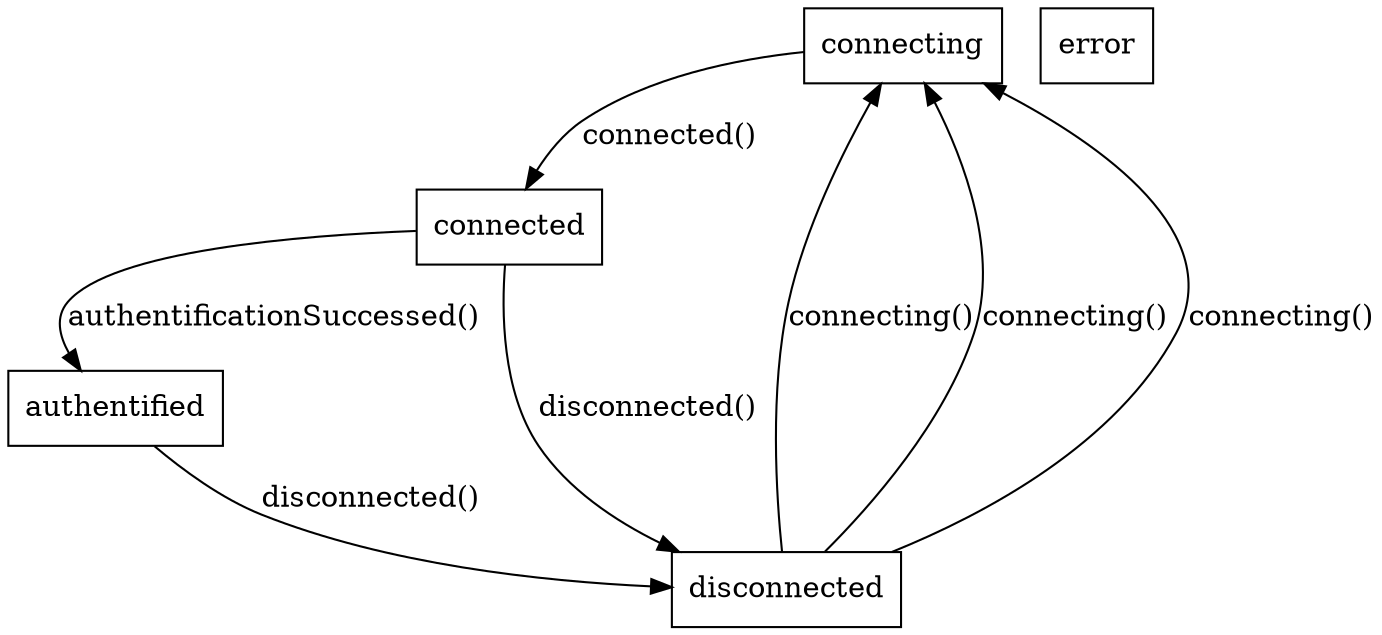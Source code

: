 digraph client {


node [shape=box]; connecting, connected, authentified,  disconnected, error;


disconnected -> connecting [label="connecting()"]
connecting -> connected [label="connected()"]
connected -> authentified [label="authentificationSuccessed()"]
authentified -> disconnected [label="disconnected()"]
connected -> disconnected [label="disconnected()"]
disconnected -> connecting [label="connecting()"]
disconnected -> connecting [label="connecting()"]





}
